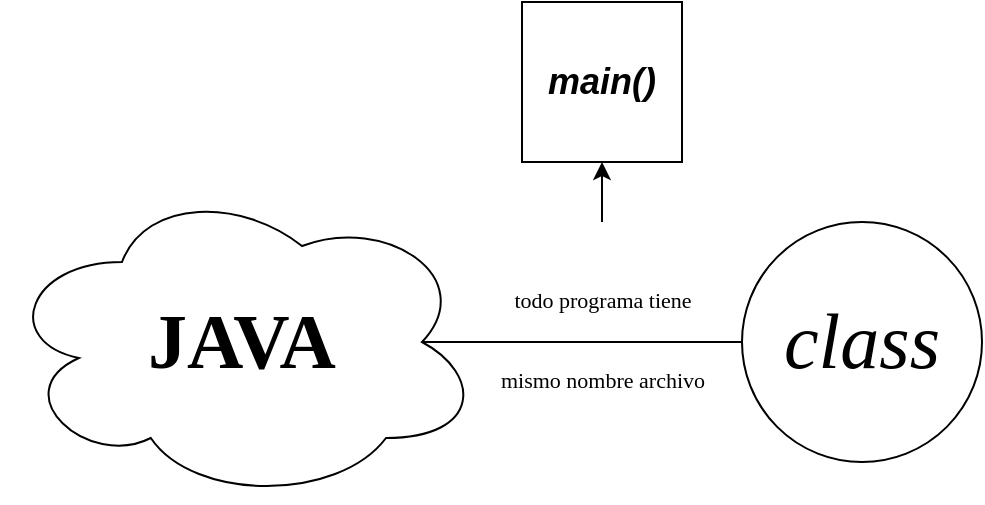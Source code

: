<mxfile version="20.2.3" type="github">
  <diagram id="QO8ykHUDRNEHZd-LZHSI" name="Página-1">
    <mxGraphModel dx="1422" dy="754" grid="1" gridSize="10" guides="1" tooltips="1" connect="1" arrows="1" fold="1" page="1" pageScale="1" pageWidth="827" pageHeight="1169" math="0" shadow="0">
      <root>
        <mxCell id="0" />
        <mxCell id="1" parent="0" />
        <mxCell id="pxLr27Kve_ZrrmZDswN_-1" value="&lt;font face=&quot;Verdana&quot; style=&quot;font-size: 39px;&quot;&gt;&lt;b&gt;JAVA&lt;/b&gt;&lt;/font&gt;" style="ellipse;shape=cloud;whiteSpace=wrap;html=1;" parent="1" vertex="1">
          <mxGeometry x="260" y="250" width="240" height="160" as="geometry" />
        </mxCell>
        <mxCell id="pxLr27Kve_ZrrmZDswN_-2" value="&lt;i&gt;class&lt;/i&gt;" style="ellipse;whiteSpace=wrap;html=1;aspect=fixed;fontFamily=Verdana;fontSize=39;fontColor=#000000;" parent="1" vertex="1">
          <mxGeometry x="630" y="270" width="120" height="120" as="geometry" />
        </mxCell>
        <mxCell id="pxLr27Kve_ZrrmZDswN_-3" value="" style="endArrow=none;html=1;rounded=0;fontFamily=Verdana;fontSize=39;fontColor=#000000;entryX=0;entryY=0.5;entryDx=0;entryDy=0;exitX=0.875;exitY=0.5;exitDx=0;exitDy=0;exitPerimeter=0;" parent="1" source="pxLr27Kve_ZrrmZDswN_-1" target="pxLr27Kve_ZrrmZDswN_-2" edge="1">
          <mxGeometry width="50" height="50" relative="1" as="geometry">
            <mxPoint x="520" y="329.5" as="sourcePoint" />
            <mxPoint x="600" y="329.5" as="targetPoint" />
          </mxGeometry>
        </mxCell>
        <mxCell id="x3jJDDpPx5-PodwPFhe--4" value="" style="edgeStyle=orthogonalEdgeStyle;rounded=0;orthogonalLoop=1;jettySize=auto;html=1;fontSize=18;" edge="1" parent="1" source="pxLr27Kve_ZrrmZDswN_-4" target="x3jJDDpPx5-PodwPFhe--2">
          <mxGeometry relative="1" as="geometry">
            <Array as="points">
              <mxPoint x="560" y="310" />
              <mxPoint x="560" y="310" />
            </Array>
          </mxGeometry>
        </mxCell>
        <mxCell id="pxLr27Kve_ZrrmZDswN_-4" value="&lt;font style=&quot;font-size: 11px;&quot;&gt;todo programa tiene&lt;/font&gt;" style="text;html=1;align=center;verticalAlign=middle;resizable=0;points=[];autosize=1;strokeColor=none;fillColor=none;fontSize=39;fontFamily=Verdana;fontColor=#000000;" parent="1" vertex="1">
          <mxGeometry x="490" y="270" width="140" height="60" as="geometry" />
        </mxCell>
        <mxCell id="pxLr27Kve_ZrrmZDswN_-5" value="&lt;font style=&quot;font-size: 11px;&quot;&gt;mismo nombre archivo&lt;/font&gt;" style="text;html=1;align=center;verticalAlign=middle;resizable=0;points=[];autosize=1;strokeColor=none;fillColor=none;fontSize=39;fontFamily=Verdana;fontColor=#000000;" parent="1" vertex="1">
          <mxGeometry x="485" y="310" width="150" height="60" as="geometry" />
        </mxCell>
        <mxCell id="x3jJDDpPx5-PodwPFhe--2" value="&lt;font style=&quot;font-size: 18px;&quot;&gt;&lt;b&gt;&lt;i&gt;main()&lt;/i&gt;&lt;/b&gt;&lt;/font&gt;" style="whiteSpace=wrap;html=1;aspect=fixed;" vertex="1" parent="1">
          <mxGeometry x="520" y="160" width="80" height="80" as="geometry" />
        </mxCell>
      </root>
    </mxGraphModel>
  </diagram>
</mxfile>
